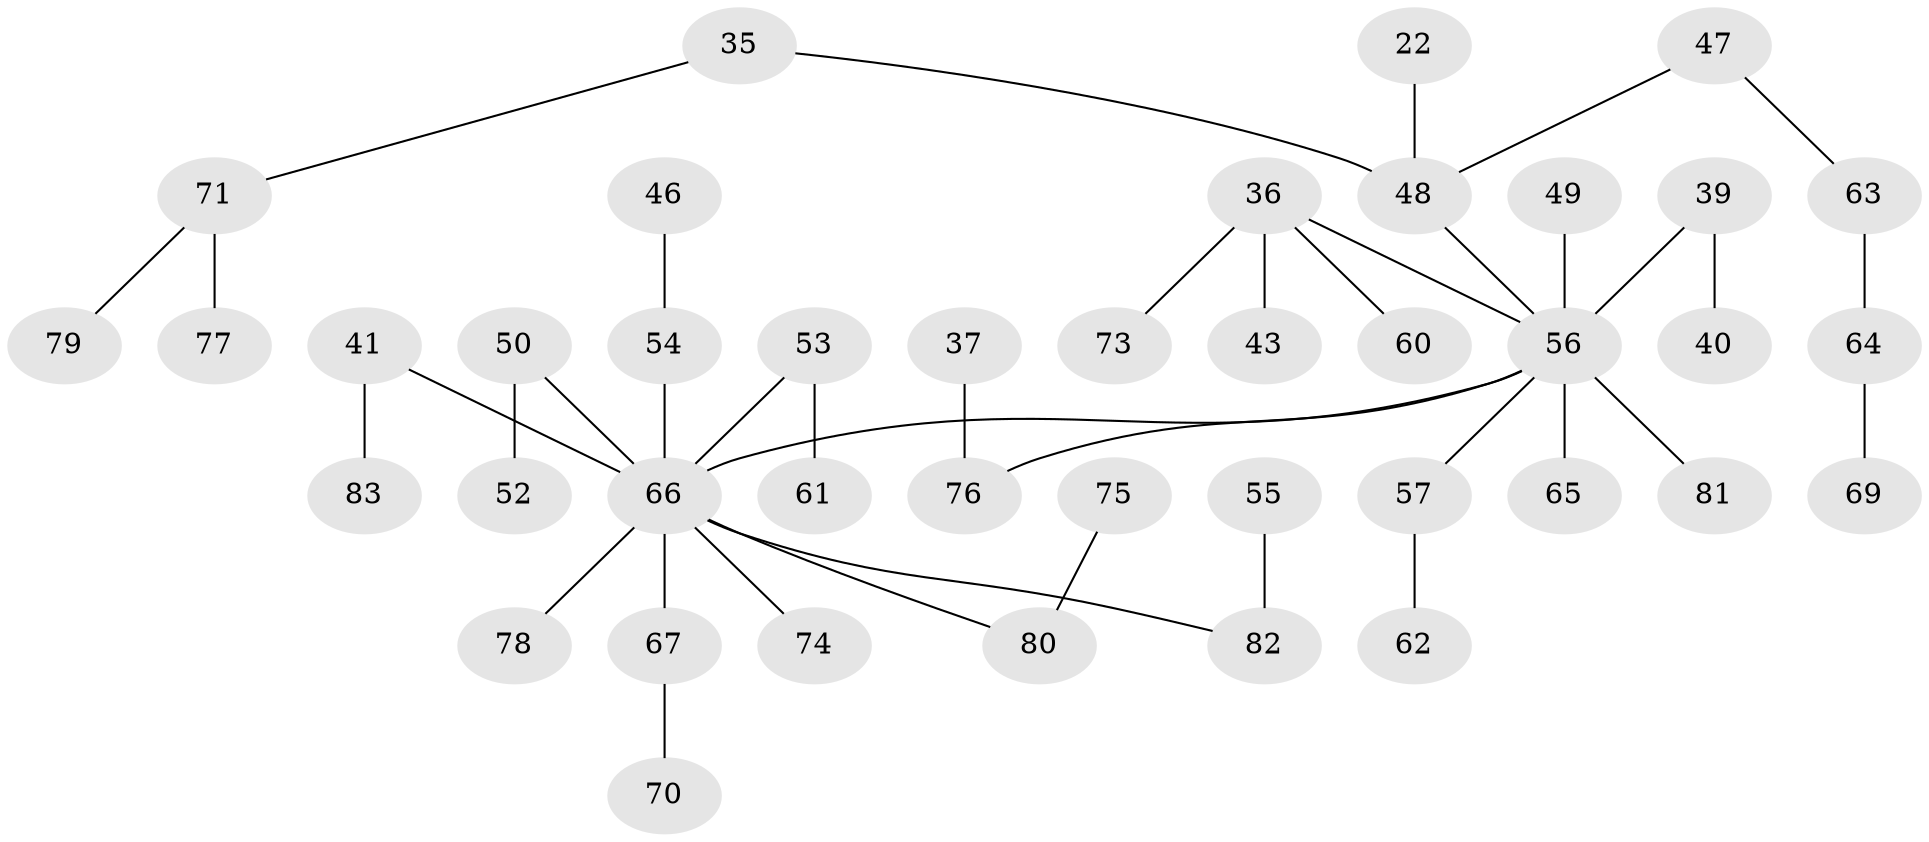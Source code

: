 // original degree distribution, {3: 0.18072289156626506, 7: 0.024096385542168676, 2: 0.25301204819277107, 5: 0.03614457831325301, 4: 0.024096385542168676, 1: 0.4819277108433735}
// Generated by graph-tools (version 1.1) at 2025/52/03/09/25 04:52:40]
// undirected, 41 vertices, 40 edges
graph export_dot {
graph [start="1"]
  node [color=gray90,style=filled];
  22;
  35;
  36 [super="+12+15"];
  37;
  39 [super="+16+38"];
  40;
  41;
  43;
  46;
  47;
  48 [super="+21"];
  49;
  50;
  52;
  53;
  54 [super="+45"];
  55;
  56 [super="+20+10"];
  57;
  60;
  61;
  62;
  63;
  64;
  65;
  66 [super="+34+51+31+42+44"];
  67 [super="+25"];
  69;
  70;
  71 [super="+68"];
  73;
  74;
  75;
  76 [super="+32"];
  77;
  78;
  79;
  80 [super="+72"];
  81;
  82 [super="+30"];
  83;
  22 -- 48;
  35 -- 48;
  35 -- 71;
  36 -- 73;
  36 -- 56;
  36 -- 43;
  36 -- 60;
  37 -- 76;
  39 -- 40;
  39 -- 56;
  41 -- 83;
  41 -- 66;
  46 -- 54;
  47 -- 63;
  47 -- 48;
  48 -- 56;
  49 -- 56;
  50 -- 52;
  50 -- 66;
  53 -- 61;
  53 -- 66;
  54 -- 66;
  55 -- 82;
  56 -- 65;
  56 -- 81;
  56 -- 57;
  56 -- 66;
  56 -- 76;
  57 -- 62;
  63 -- 64;
  64 -- 69;
  66 -- 67;
  66 -- 74;
  66 -- 78;
  66 -- 82;
  66 -- 80;
  67 -- 70;
  71 -- 77;
  71 -- 79;
  75 -- 80;
}

